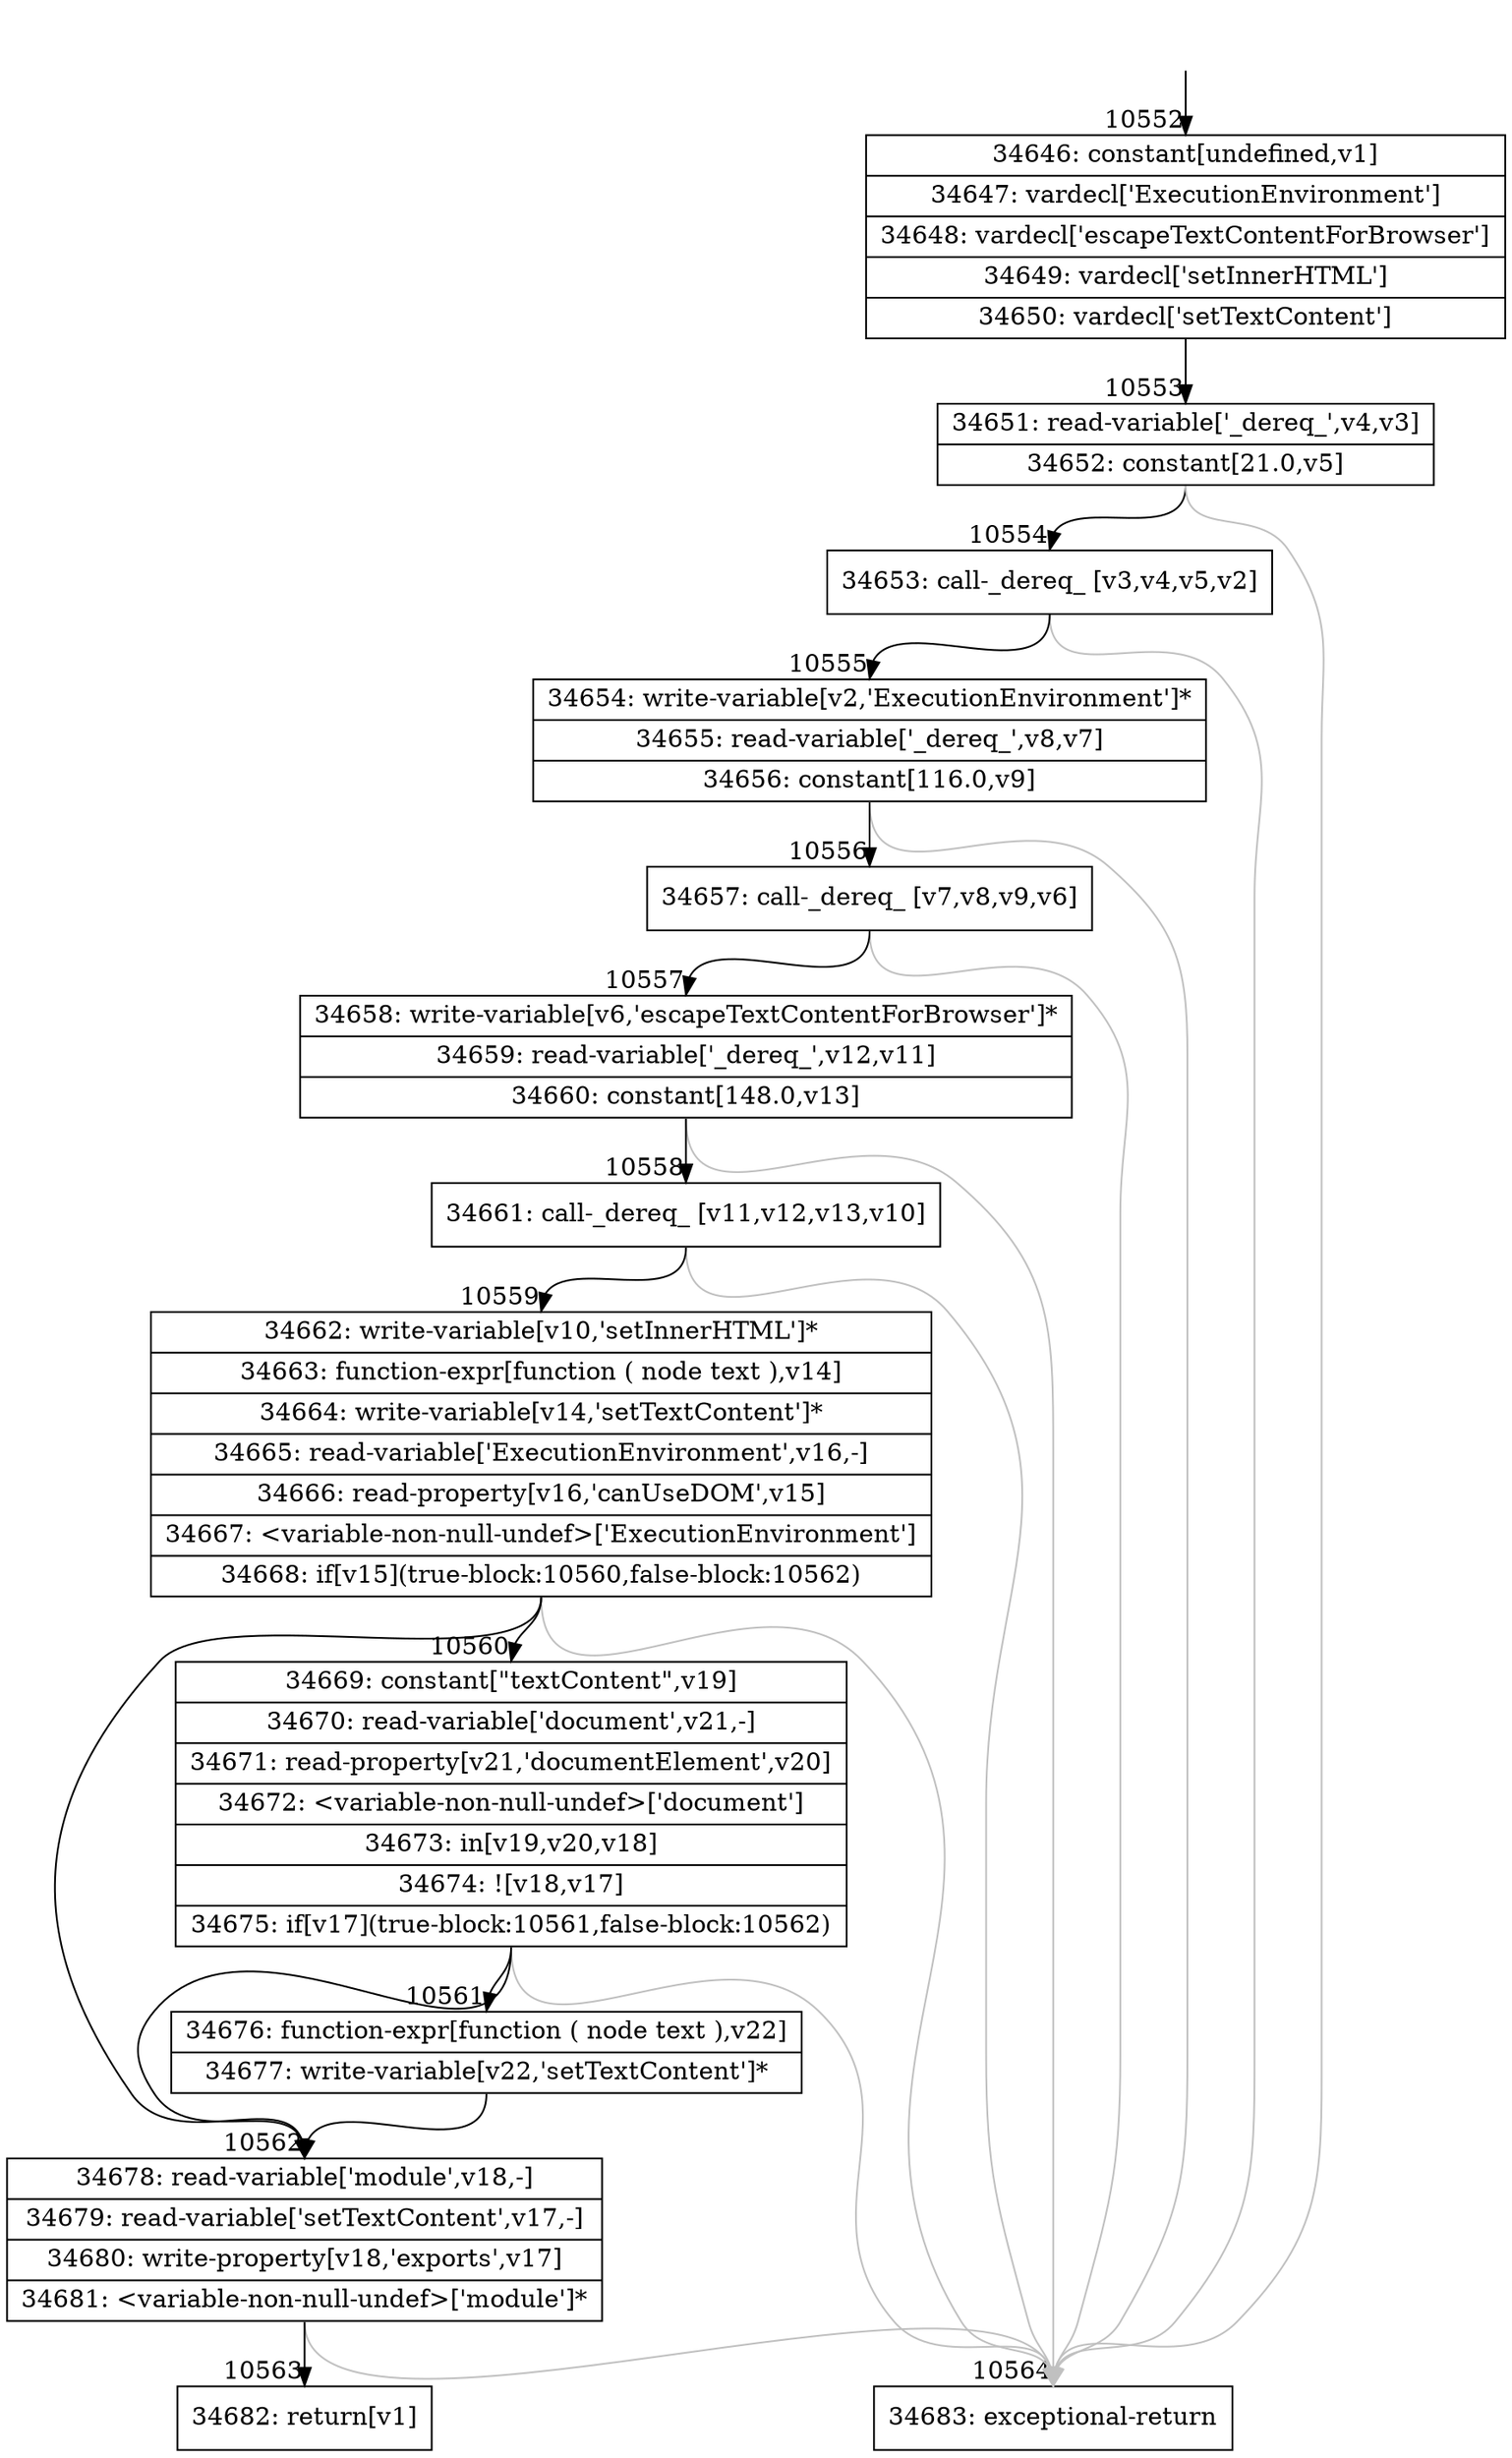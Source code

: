 digraph {
rankdir="TD"
BB_entry800[shape=none,label=""];
BB_entry800 -> BB10552 [tailport=s, headport=n, headlabel="    10552"]
BB10552 [shape=record label="{34646: constant[undefined,v1]|34647: vardecl['ExecutionEnvironment']|34648: vardecl['escapeTextContentForBrowser']|34649: vardecl['setInnerHTML']|34650: vardecl['setTextContent']}" ] 
BB10552 -> BB10553 [tailport=s, headport=n, headlabel="      10553"]
BB10553 [shape=record label="{34651: read-variable['_dereq_',v4,v3]|34652: constant[21.0,v5]}" ] 
BB10553 -> BB10554 [tailport=s, headport=n, headlabel="      10554"]
BB10553 -> BB10564 [tailport=s, headport=n, color=gray, headlabel="      10564"]
BB10554 [shape=record label="{34653: call-_dereq_ [v3,v4,v5,v2]}" ] 
BB10554 -> BB10555 [tailport=s, headport=n, headlabel="      10555"]
BB10554 -> BB10564 [tailport=s, headport=n, color=gray]
BB10555 [shape=record label="{34654: write-variable[v2,'ExecutionEnvironment']*|34655: read-variable['_dereq_',v8,v7]|34656: constant[116.0,v9]}" ] 
BB10555 -> BB10556 [tailport=s, headport=n, headlabel="      10556"]
BB10555 -> BB10564 [tailport=s, headport=n, color=gray]
BB10556 [shape=record label="{34657: call-_dereq_ [v7,v8,v9,v6]}" ] 
BB10556 -> BB10557 [tailport=s, headport=n, headlabel="      10557"]
BB10556 -> BB10564 [tailport=s, headport=n, color=gray]
BB10557 [shape=record label="{34658: write-variable[v6,'escapeTextContentForBrowser']*|34659: read-variable['_dereq_',v12,v11]|34660: constant[148.0,v13]}" ] 
BB10557 -> BB10558 [tailport=s, headport=n, headlabel="      10558"]
BB10557 -> BB10564 [tailport=s, headport=n, color=gray]
BB10558 [shape=record label="{34661: call-_dereq_ [v11,v12,v13,v10]}" ] 
BB10558 -> BB10559 [tailport=s, headport=n, headlabel="      10559"]
BB10558 -> BB10564 [tailport=s, headport=n, color=gray]
BB10559 [shape=record label="{34662: write-variable[v10,'setInnerHTML']*|34663: function-expr[function ( node text ),v14]|34664: write-variable[v14,'setTextContent']*|34665: read-variable['ExecutionEnvironment',v16,-]|34666: read-property[v16,'canUseDOM',v15]|34667: \<variable-non-null-undef\>['ExecutionEnvironment']|34668: if[v15](true-block:10560,false-block:10562)}" ] 
BB10559 -> BB10560 [tailport=s, headport=n, headlabel="      10560"]
BB10559 -> BB10562 [tailport=s, headport=n, headlabel="      10562"]
BB10559 -> BB10564 [tailport=s, headport=n, color=gray]
BB10560 [shape=record label="{34669: constant[\"textContent\",v19]|34670: read-variable['document',v21,-]|34671: read-property[v21,'documentElement',v20]|34672: \<variable-non-null-undef\>['document']|34673: in[v19,v20,v18]|34674: ![v18,v17]|34675: if[v17](true-block:10561,false-block:10562)}" ] 
BB10560 -> BB10561 [tailport=s, headport=n, headlabel="      10561"]
BB10560 -> BB10562 [tailport=s, headport=n]
BB10560 -> BB10564 [tailport=s, headport=n, color=gray]
BB10561 [shape=record label="{34676: function-expr[function ( node text ),v22]|34677: write-variable[v22,'setTextContent']*}" ] 
BB10561 -> BB10562 [tailport=s, headport=n]
BB10562 [shape=record label="{34678: read-variable['module',v18,-]|34679: read-variable['setTextContent',v17,-]|34680: write-property[v18,'exports',v17]|34681: \<variable-non-null-undef\>['module']*}" ] 
BB10562 -> BB10563 [tailport=s, headport=n, headlabel="      10563"]
BB10562 -> BB10564 [tailport=s, headport=n, color=gray]
BB10563 [shape=record label="{34682: return[v1]}" ] 
BB10564 [shape=record label="{34683: exceptional-return}" ] 
//#$~ 19031
}
